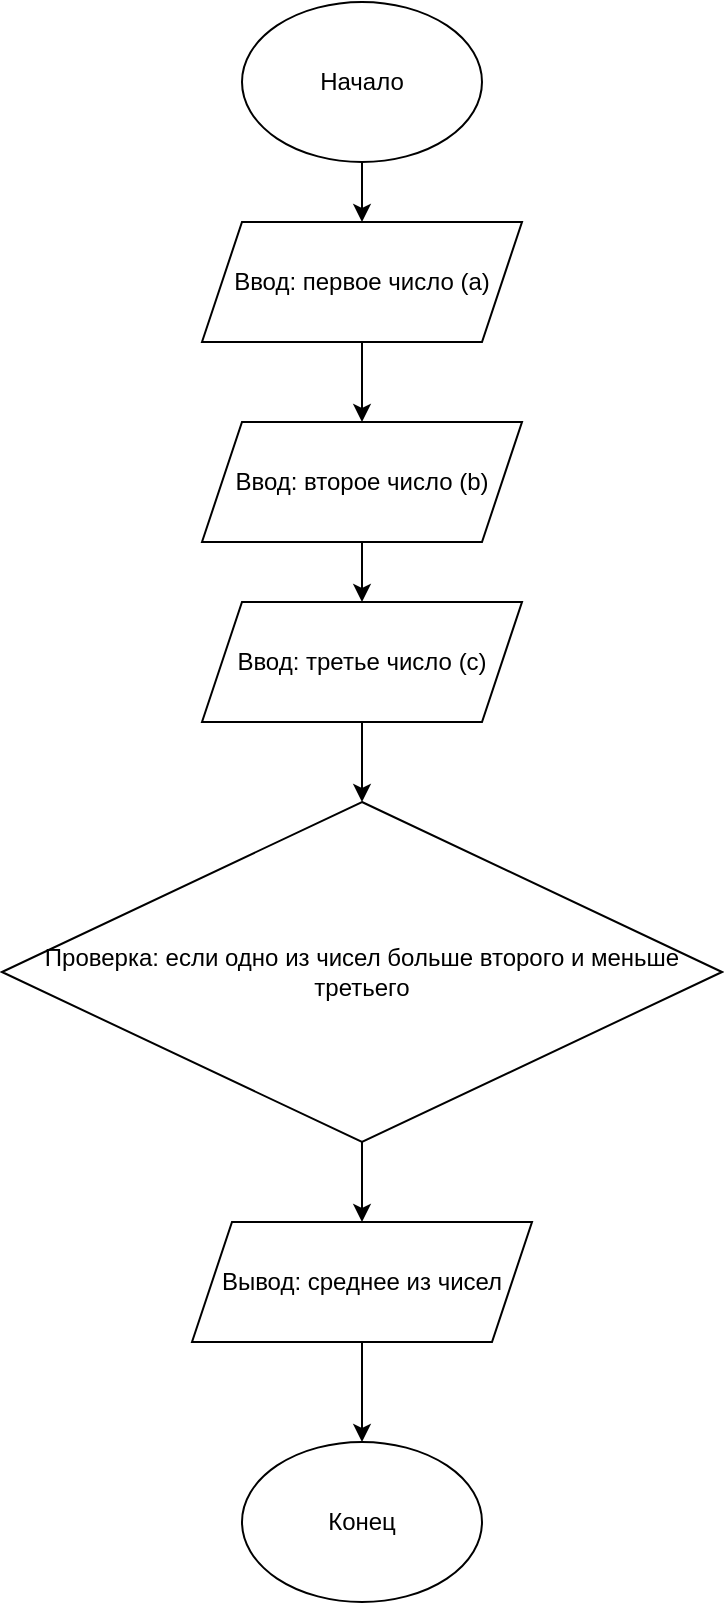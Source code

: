 <mxfile version="16.0.0" type="github">
  <diagram id="a2uIZlO9HBPuykUBI2Yr" name="Page-1">
    <mxGraphModel dx="782" dy="418" grid="1" gridSize="10" guides="1" tooltips="1" connect="1" arrows="1" fold="1" page="1" pageScale="1" pageWidth="827" pageHeight="1169" math="0" shadow="0">
      <root>
        <mxCell id="0" />
        <mxCell id="1" parent="0" />
        <mxCell id="CgYLpjeaURo-K1QctiqE-8" style="edgeStyle=orthogonalEdgeStyle;rounded=0;orthogonalLoop=1;jettySize=auto;html=1;entryX=0.5;entryY=0;entryDx=0;entryDy=0;" edge="1" parent="1" source="CgYLpjeaURo-K1QctiqE-1" target="CgYLpjeaURo-K1QctiqE-2">
          <mxGeometry relative="1" as="geometry" />
        </mxCell>
        <mxCell id="CgYLpjeaURo-K1QctiqE-1" value="Начало" style="ellipse;whiteSpace=wrap;html=1;" vertex="1" parent="1">
          <mxGeometry x="340" y="140" width="120" height="80" as="geometry" />
        </mxCell>
        <mxCell id="CgYLpjeaURo-K1QctiqE-9" style="edgeStyle=orthogonalEdgeStyle;rounded=0;orthogonalLoop=1;jettySize=auto;html=1;entryX=0.5;entryY=0;entryDx=0;entryDy=0;" edge="1" parent="1" source="CgYLpjeaURo-K1QctiqE-2" target="CgYLpjeaURo-K1QctiqE-3">
          <mxGeometry relative="1" as="geometry" />
        </mxCell>
        <mxCell id="CgYLpjeaURo-K1QctiqE-2" value="Ввод: первое число (а)" style="shape=parallelogram;perimeter=parallelogramPerimeter;whiteSpace=wrap;html=1;fixedSize=1;" vertex="1" parent="1">
          <mxGeometry x="320" y="250" width="160" height="60" as="geometry" />
        </mxCell>
        <mxCell id="CgYLpjeaURo-K1QctiqE-10" style="edgeStyle=orthogonalEdgeStyle;rounded=0;orthogonalLoop=1;jettySize=auto;html=1;entryX=0.5;entryY=0;entryDx=0;entryDy=0;" edge="1" parent="1" source="CgYLpjeaURo-K1QctiqE-3" target="CgYLpjeaURo-K1QctiqE-4">
          <mxGeometry relative="1" as="geometry" />
        </mxCell>
        <mxCell id="CgYLpjeaURo-K1QctiqE-3" value="Ввод: второе число (b)" style="shape=parallelogram;perimeter=parallelogramPerimeter;whiteSpace=wrap;html=1;fixedSize=1;" vertex="1" parent="1">
          <mxGeometry x="320" y="350" width="160" height="60" as="geometry" />
        </mxCell>
        <mxCell id="CgYLpjeaURo-K1QctiqE-11" style="edgeStyle=orthogonalEdgeStyle;rounded=0;orthogonalLoop=1;jettySize=auto;html=1;entryX=0.5;entryY=0;entryDx=0;entryDy=0;" edge="1" parent="1" source="CgYLpjeaURo-K1QctiqE-4" target="CgYLpjeaURo-K1QctiqE-5">
          <mxGeometry relative="1" as="geometry" />
        </mxCell>
        <mxCell id="CgYLpjeaURo-K1QctiqE-4" value="Ввод: третье число (с)" style="shape=parallelogram;perimeter=parallelogramPerimeter;whiteSpace=wrap;html=1;fixedSize=1;" vertex="1" parent="1">
          <mxGeometry x="320" y="440" width="160" height="60" as="geometry" />
        </mxCell>
        <mxCell id="CgYLpjeaURo-K1QctiqE-12" style="edgeStyle=orthogonalEdgeStyle;rounded=0;orthogonalLoop=1;jettySize=auto;html=1;entryX=0.5;entryY=0;entryDx=0;entryDy=0;" edge="1" parent="1" source="CgYLpjeaURo-K1QctiqE-5" target="CgYLpjeaURo-K1QctiqE-6">
          <mxGeometry relative="1" as="geometry" />
        </mxCell>
        <mxCell id="CgYLpjeaURo-K1QctiqE-5" value="Проверка: если одно из чисел больше второго и меньше третьего" style="rhombus;whiteSpace=wrap;html=1;" vertex="1" parent="1">
          <mxGeometry x="220" y="540" width="360" height="170" as="geometry" />
        </mxCell>
        <mxCell id="CgYLpjeaURo-K1QctiqE-13" style="edgeStyle=orthogonalEdgeStyle;rounded=0;orthogonalLoop=1;jettySize=auto;html=1;entryX=0.5;entryY=0;entryDx=0;entryDy=0;" edge="1" parent="1" source="CgYLpjeaURo-K1QctiqE-6" target="CgYLpjeaURo-K1QctiqE-7">
          <mxGeometry relative="1" as="geometry" />
        </mxCell>
        <mxCell id="CgYLpjeaURo-K1QctiqE-6" value="Вывод: среднее из чисел" style="shape=parallelogram;perimeter=parallelogramPerimeter;whiteSpace=wrap;html=1;fixedSize=1;" vertex="1" parent="1">
          <mxGeometry x="315" y="750" width="170" height="60" as="geometry" />
        </mxCell>
        <mxCell id="CgYLpjeaURo-K1QctiqE-7" value="Конец" style="ellipse;whiteSpace=wrap;html=1;" vertex="1" parent="1">
          <mxGeometry x="340" y="860" width="120" height="80" as="geometry" />
        </mxCell>
      </root>
    </mxGraphModel>
  </diagram>
</mxfile>

